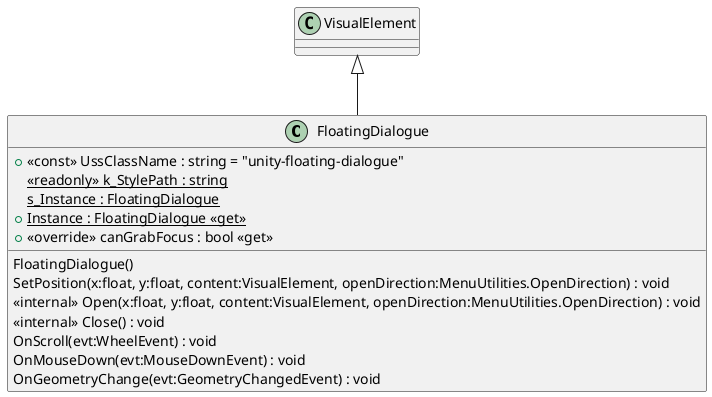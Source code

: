 @startuml
class FloatingDialogue {
    + <<const>> UssClassName : string = "unity-floating-dialogue"
    {static} <<readonly>> k_StylePath : string
    {static} s_Instance : FloatingDialogue
    + {static} Instance : FloatingDialogue <<get>>
    FloatingDialogue()
    + <<override>> canGrabFocus : bool <<get>>
    SetPosition(x:float, y:float, content:VisualElement, openDirection:MenuUtilities.OpenDirection) : void
    <<internal>> Open(x:float, y:float, content:VisualElement, openDirection:MenuUtilities.OpenDirection) : void
    <<internal>> Close() : void
    OnScroll(evt:WheelEvent) : void
    OnMouseDown(evt:MouseDownEvent) : void
    OnGeometryChange(evt:GeometryChangedEvent) : void
}
VisualElement <|-- FloatingDialogue
@enduml
